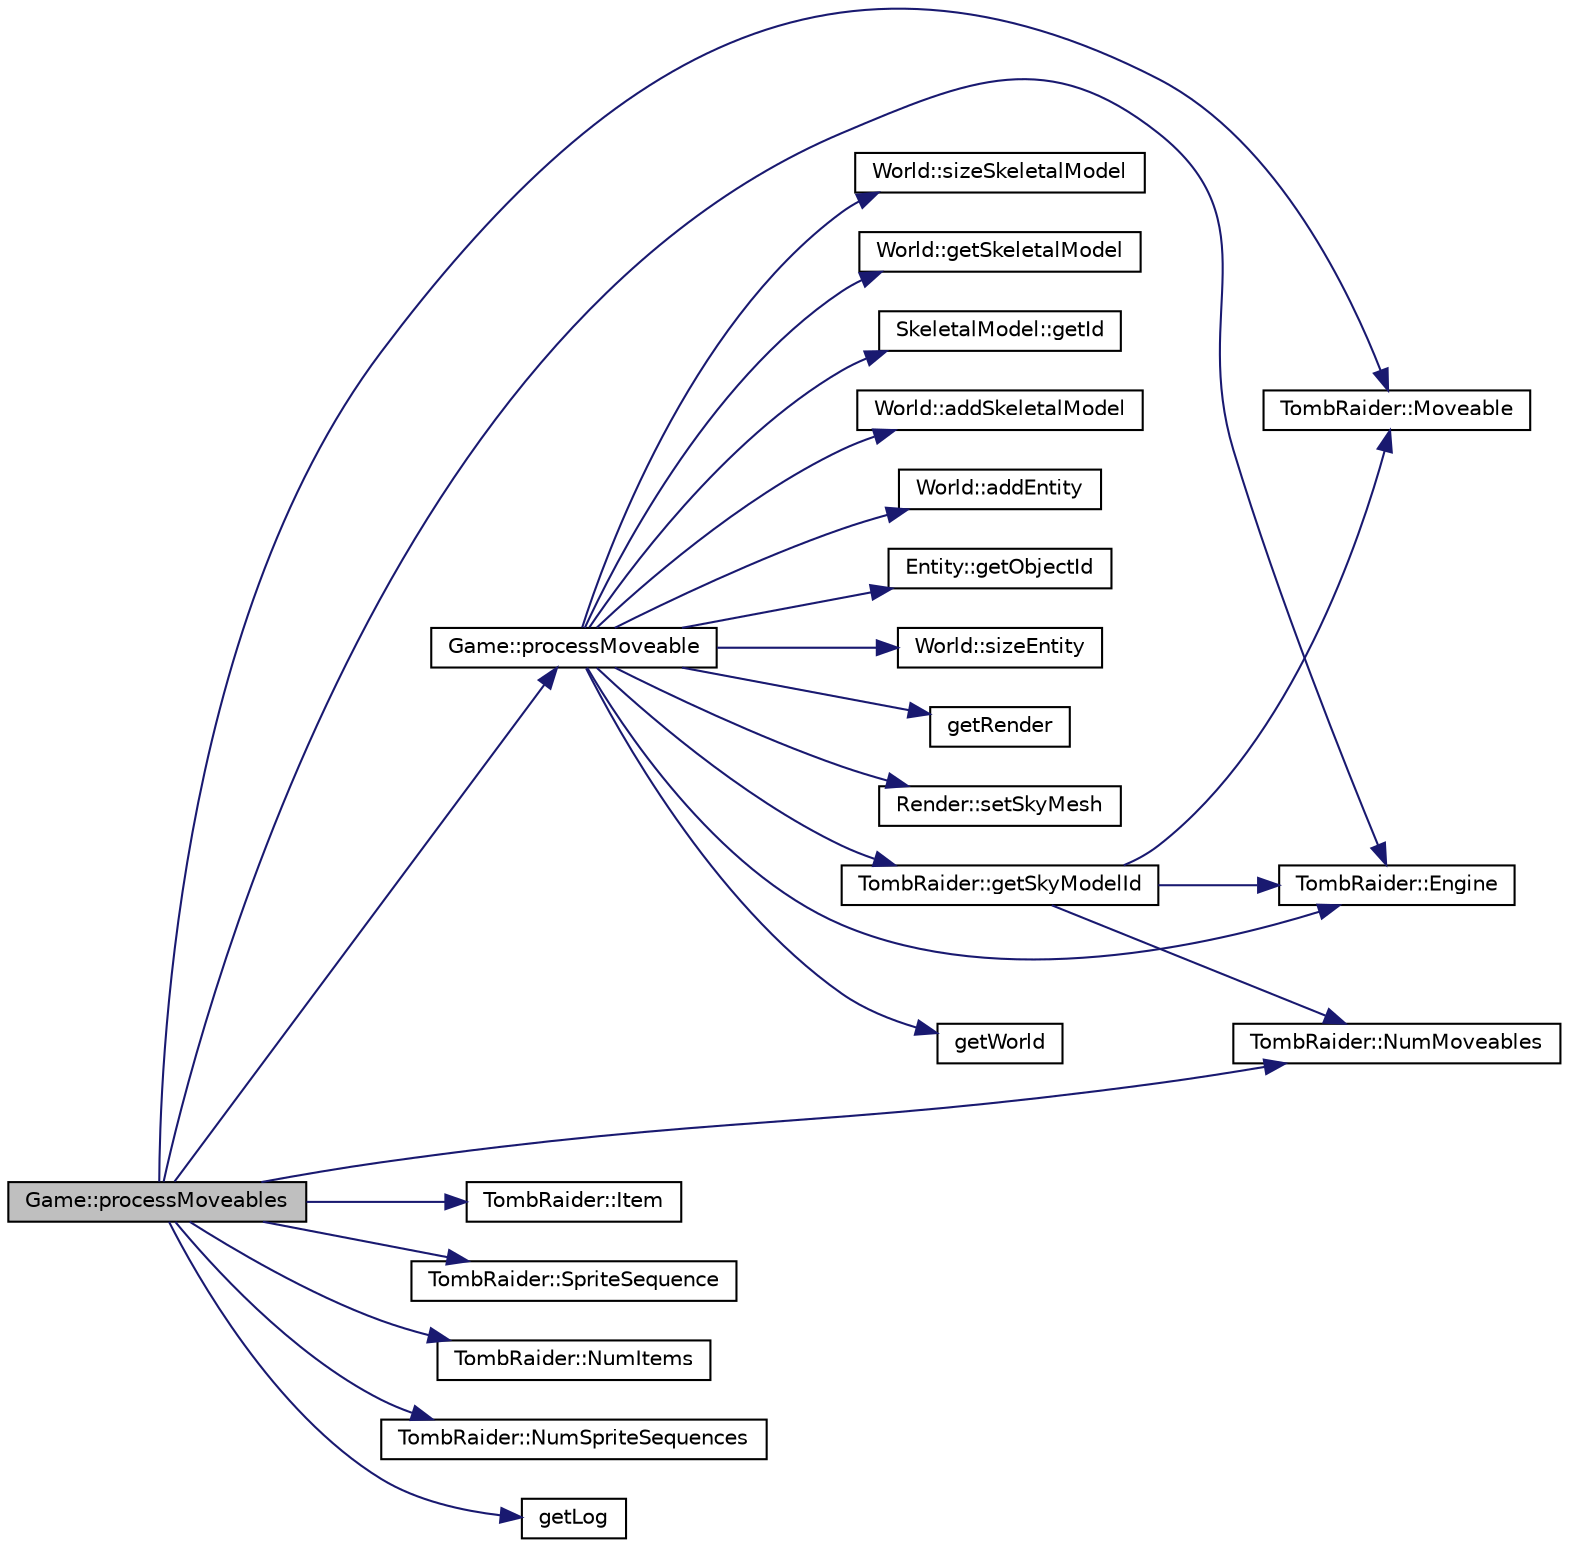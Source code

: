digraph "Game::processMoveables"
{
 // INTERACTIVE_SVG=YES
  edge [fontname="Helvetica",fontsize="10",labelfontname="Helvetica",labelfontsize="10"];
  node [fontname="Helvetica",fontsize="10",shape=record];
  rankdir="LR";
  Node1 [label="Game::processMoveables",height=0.2,width=0.4,color="black", fillcolor="grey75", style="filled" fontcolor="black"];
  Node1 -> Node2 [color="midnightblue",fontsize="10",style="solid",fontname="Helvetica"];
  Node2 [label="TombRaider::Moveable",height=0.2,width=0.4,color="black", fillcolor="white", style="filled",URL="$class_tomb_raider.html#ad5961d00ab45a7d92c79062a0e4fff35"];
  Node1 -> Node3 [color="midnightblue",fontsize="10",style="solid",fontname="Helvetica"];
  Node3 [label="TombRaider::Item",height=0.2,width=0.4,color="black", fillcolor="white", style="filled",URL="$class_tomb_raider.html#a658c818d556c4f8fe0a5214d1b95eacf"];
  Node1 -> Node4 [color="midnightblue",fontsize="10",style="solid",fontname="Helvetica"];
  Node4 [label="TombRaider::SpriteSequence",height=0.2,width=0.4,color="black", fillcolor="white", style="filled",URL="$class_tomb_raider.html#ad20a248ea66fba4ce10454a41bc2a17a"];
  Node1 -> Node5 [color="midnightblue",fontsize="10",style="solid",fontname="Helvetica"];
  Node5 [label="TombRaider::NumItems",height=0.2,width=0.4,color="black", fillcolor="white", style="filled",URL="$class_tomb_raider.html#a0cac42cf9c0c64165728f3d397d1fd14"];
  Node1 -> Node6 [color="midnightblue",fontsize="10",style="solid",fontname="Helvetica"];
  Node6 [label="TombRaider::Engine",height=0.2,width=0.4,color="black", fillcolor="white", style="filled",URL="$class_tomb_raider.html#aa020667e2394f5c3a8173ee0231ef0fb"];
  Node1 -> Node7 [color="midnightblue",fontsize="10",style="solid",fontname="Helvetica"];
  Node7 [label="TombRaider::NumSpriteSequences",height=0.2,width=0.4,color="black", fillcolor="white", style="filled",URL="$class_tomb_raider.html#a6ea5c5a13f452cfbeb12c1d7a3dd6684"];
  Node1 -> Node8 [color="midnightblue",fontsize="10",style="solid",fontname="Helvetica"];
  Node8 [label="TombRaider::NumMoveables",height=0.2,width=0.4,color="black", fillcolor="white", style="filled",URL="$class_tomb_raider.html#aeffdfa521d80639f427e3ceea395c9c3"];
  Node1 -> Node9 [color="midnightblue",fontsize="10",style="solid",fontname="Helvetica"];
  Node9 [label="Game::processMoveable",height=0.2,width=0.4,color="black", fillcolor="white", style="filled",URL="$class_game.html#a157070b2fbcc214ee3ed5bb2e723a6ac"];
  Node9 -> Node10 [color="midnightblue",fontsize="10",style="solid",fontname="Helvetica"];
  Node10 [label="getWorld",height=0.2,width=0.4,color="black", fillcolor="white", style="filled",URL="$_world_8h.html#abea1a794341f4259c16d914064e97528"];
  Node9 -> Node11 [color="midnightblue",fontsize="10",style="solid",fontname="Helvetica"];
  Node11 [label="World::sizeSkeletalModel",height=0.2,width=0.4,color="black", fillcolor="white", style="filled",URL="$class_world.html#a66f59e915f3ba3b42f905760e85d966a"];
  Node9 -> Node12 [color="midnightblue",fontsize="10",style="solid",fontname="Helvetica"];
  Node12 [label="World::getSkeletalModel",height=0.2,width=0.4,color="black", fillcolor="white", style="filled",URL="$class_world.html#ab060d007b77a8bf4b4cb3e9c0717dcaa"];
  Node9 -> Node13 [color="midnightblue",fontsize="10",style="solid",fontname="Helvetica"];
  Node13 [label="SkeletalModel::getId",height=0.2,width=0.4,color="black", fillcolor="white", style="filled",URL="$class_skeletal_model.html#aca7423be7133ee9aa4d50b115224aa0a"];
  Node9 -> Node14 [color="midnightblue",fontsize="10",style="solid",fontname="Helvetica"];
  Node14 [label="World::addSkeletalModel",height=0.2,width=0.4,color="black", fillcolor="white", style="filled",URL="$class_world.html#add8f2461e075092d9389b007a95dd0e1"];
  Node9 -> Node15 [color="midnightblue",fontsize="10",style="solid",fontname="Helvetica"];
  Node15 [label="World::addEntity",height=0.2,width=0.4,color="black", fillcolor="white", style="filled",URL="$class_world.html#aa8b92712ef3023405495482a2c65ec01"];
  Node9 -> Node16 [color="midnightblue",fontsize="10",style="solid",fontname="Helvetica"];
  Node16 [label="Entity::getObjectId",height=0.2,width=0.4,color="black", fillcolor="white", style="filled",URL="$class_entity.html#a713b481172f4a3579fee3ca1354f969c"];
  Node9 -> Node17 [color="midnightblue",fontsize="10",style="solid",fontname="Helvetica"];
  Node17 [label="World::sizeEntity",height=0.2,width=0.4,color="black", fillcolor="white", style="filled",URL="$class_world.html#a713b75527ffc2fb00fa94ccb38a6aa96"];
  Node9 -> Node18 [color="midnightblue",fontsize="10",style="solid",fontname="Helvetica"];
  Node18 [label="TombRaider::getSkyModelId",height=0.2,width=0.4,color="black", fillcolor="white", style="filled",URL="$class_tomb_raider.html#a8a4a85794c5de51f98decf07e34e962a",tooltip="Get sky mesh ID. "];
  Node18 -> Node2 [color="midnightblue",fontsize="10",style="solid",fontname="Helvetica"];
  Node18 -> Node6 [color="midnightblue",fontsize="10",style="solid",fontname="Helvetica"];
  Node18 -> Node8 [color="midnightblue",fontsize="10",style="solid",fontname="Helvetica"];
  Node9 -> Node19 [color="midnightblue",fontsize="10",style="solid",fontname="Helvetica"];
  Node19 [label="getRender",height=0.2,width=0.4,color="black", fillcolor="white", style="filled",URL="$_render_8h.html#a812cfcbdabb65847ea87dfed9fafc69d"];
  Node9 -> Node20 [color="midnightblue",fontsize="10",style="solid",fontname="Helvetica"];
  Node20 [label="Render::setSkyMesh",height=0.2,width=0.4,color="black", fillcolor="white", style="filled",URL="$class_render.html#a3ff512211ab624ddfe256e2019c18427"];
  Node9 -> Node6 [color="midnightblue",fontsize="10",style="solid",fontname="Helvetica"];
  Node1 -> Node21 [color="midnightblue",fontsize="10",style="solid",fontname="Helvetica"];
  Node21 [label="getLog",height=0.2,width=0.4,color="black", fillcolor="white", style="filled",URL="$_log_8h.html#aa2f604b13755d77658307017af86624a"];
}
